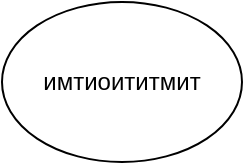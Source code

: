 <mxfile version="13.10.6" type="github">
  <diagram id="5dQOZPYMXnbYp8V5j9vx" name="Page-1">
    <mxGraphModel dx="868" dy="527" grid="1" gridSize="10" guides="1" tooltips="1" connect="1" arrows="1" fold="1" page="1" pageScale="1" pageWidth="827" pageHeight="1169" math="0" shadow="0">
      <root>
        <mxCell id="0" />
        <mxCell id="1" parent="0" />
        <mxCell id="FPAKoyMg3j94fqGmqGqS-1" value="имтиоититмит" style="ellipse;whiteSpace=wrap;html=1;" vertex="1" parent="1">
          <mxGeometry x="350" y="230" width="120" height="80" as="geometry" />
        </mxCell>
      </root>
    </mxGraphModel>
  </diagram>
</mxfile>
